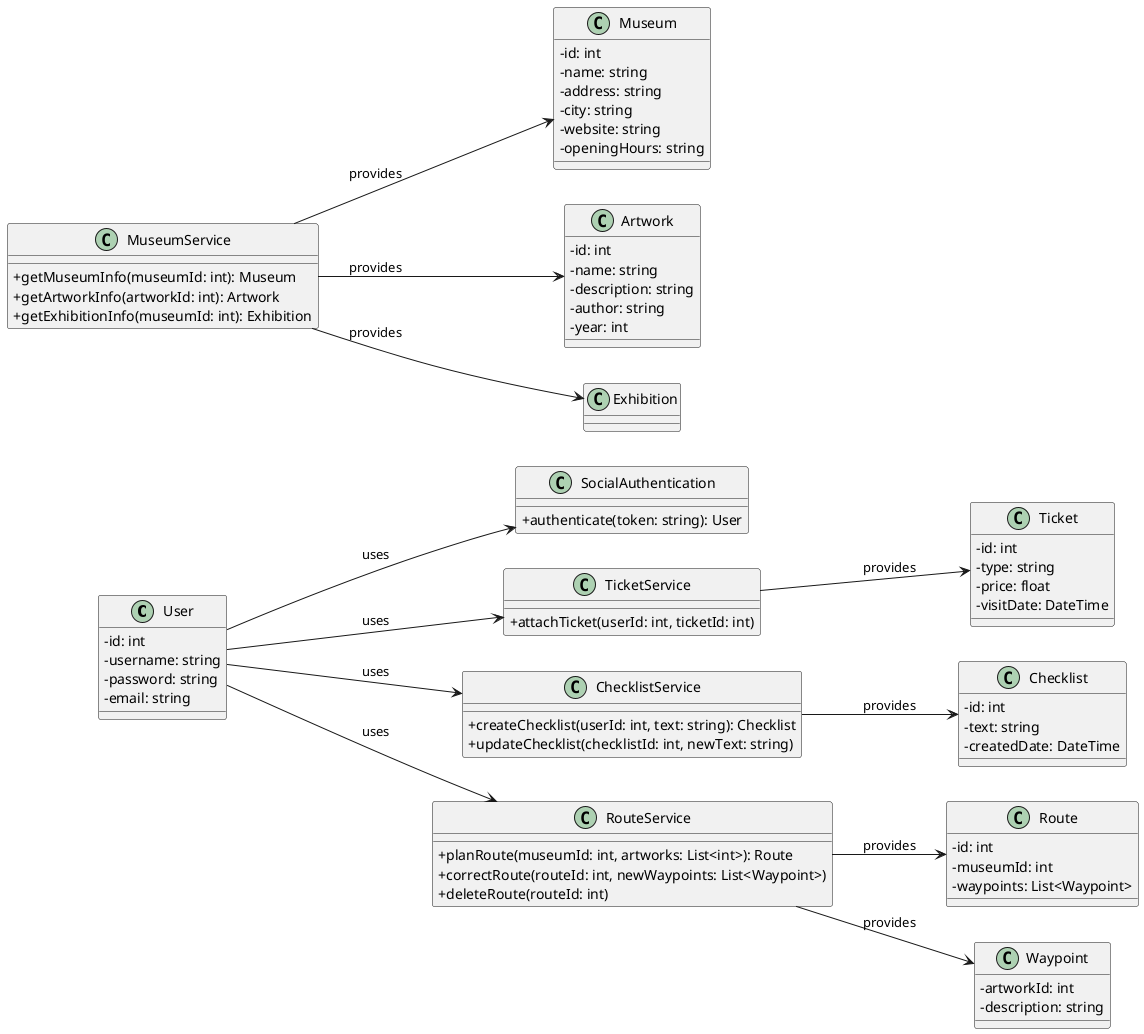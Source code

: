 
@startuml

left to right direction
skinparam classAttributeIconSize 0

class User {
    - id: int
    - username: string
    - password: string
    - email: string
}

class Museum {
    - id: int
    - name: string
    - address: string
    - city: string
    - website: string
    - openingHours: string
}

class Artwork {
    - id: int
    - name: string
    - description: string
    - author: string
    - year: int
}

class Ticket {
    - id: int
    - type: string
    - price: float
    - visitDate: DateTime
}

class Checklist {
    - id: int
    - text: string
    - createdDate: DateTime
}

class Route {
    - id: int
    - museumId: int
    - waypoints: List<Waypoint>
}

class Waypoint {
    - artworkId: int
    - description: string
}

class SocialAuthentication {
    + authenticate(token: string): User
}

class MuseumService {
    + getMuseumInfo(museumId: int): Museum
    + getArtworkInfo(artworkId: int): Artwork
    + getExhibitionInfo(museumId: int): Exhibition
}

class TicketService {
    + attachTicket(userId: int, ticketId: int)
}

class ChecklistService {
    + createChecklist(userId: int, text: string): Checklist
    + updateChecklist(checklistId: int, newText: string)
}

class RouteService {
    + planRoute(museumId: int, artworks: List<int>): Route
    + correctRoute(routeId: int, newWaypoints: List<Waypoint>)
    + deleteRoute(routeId: int)
}

User --> SocialAuthentication : uses
User --> ChecklistService : uses
User --> TicketService : uses
User --> RouteService : uses
MuseumService --> Museum : provides
MuseumService --> Artwork : provides
MuseumService --> Exhibition : provides
TicketService --> Ticket : provides
ChecklistService --> Checklist : provides
RouteService --> Route : provides
RouteService --> Waypoint : provides

@enduml
